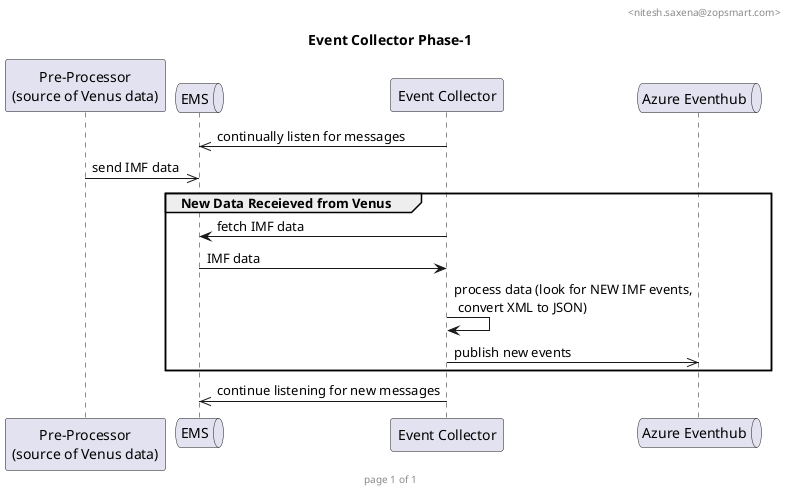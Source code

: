 @startuml "EC Phase-1"

header <nitesh.saxena@zopsmart.com>
footer page %page% of %lastpage%

title "Event Collector Phase-1"

participant "Pre-Processor\n(source of Venus data)" as pp
queue "EMS" as ems
participant "Event Collector" as ec 
queue "Azure Eventhub" as eh 

ec ->> ems : continually listen for messages
pp ->> ems : send IMF data

group New Data Receieved from Venus
    ec -> ems : fetch IMF data
    ems -> ec : IMF data
    ec -> ec : process data (look for NEW IMF events,\n convert XML to JSON)
    ec ->> eh : publish new events

end

ec ->> ems : continue listening for new messages

@enduml
